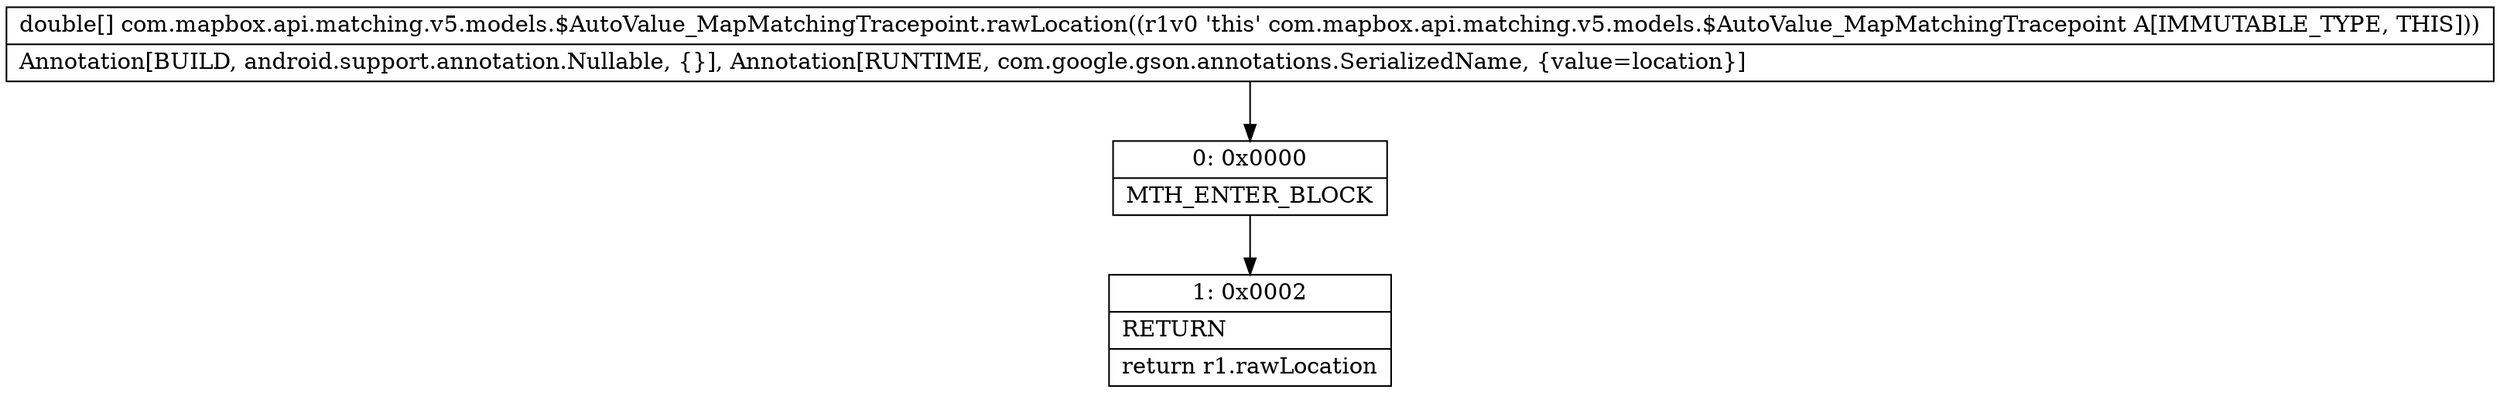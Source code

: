 digraph "CFG forcom.mapbox.api.matching.v5.models.$AutoValue_MapMatchingTracepoint.rawLocation()[D" {
Node_0 [shape=record,label="{0\:\ 0x0000|MTH_ENTER_BLOCK\l}"];
Node_1 [shape=record,label="{1\:\ 0x0002|RETURN\l|return r1.rawLocation\l}"];
MethodNode[shape=record,label="{double[] com.mapbox.api.matching.v5.models.$AutoValue_MapMatchingTracepoint.rawLocation((r1v0 'this' com.mapbox.api.matching.v5.models.$AutoValue_MapMatchingTracepoint A[IMMUTABLE_TYPE, THIS]))  | Annotation[BUILD, android.support.annotation.Nullable, \{\}], Annotation[RUNTIME, com.google.gson.annotations.SerializedName, \{value=location\}]\l}"];
MethodNode -> Node_0;
Node_0 -> Node_1;
}

